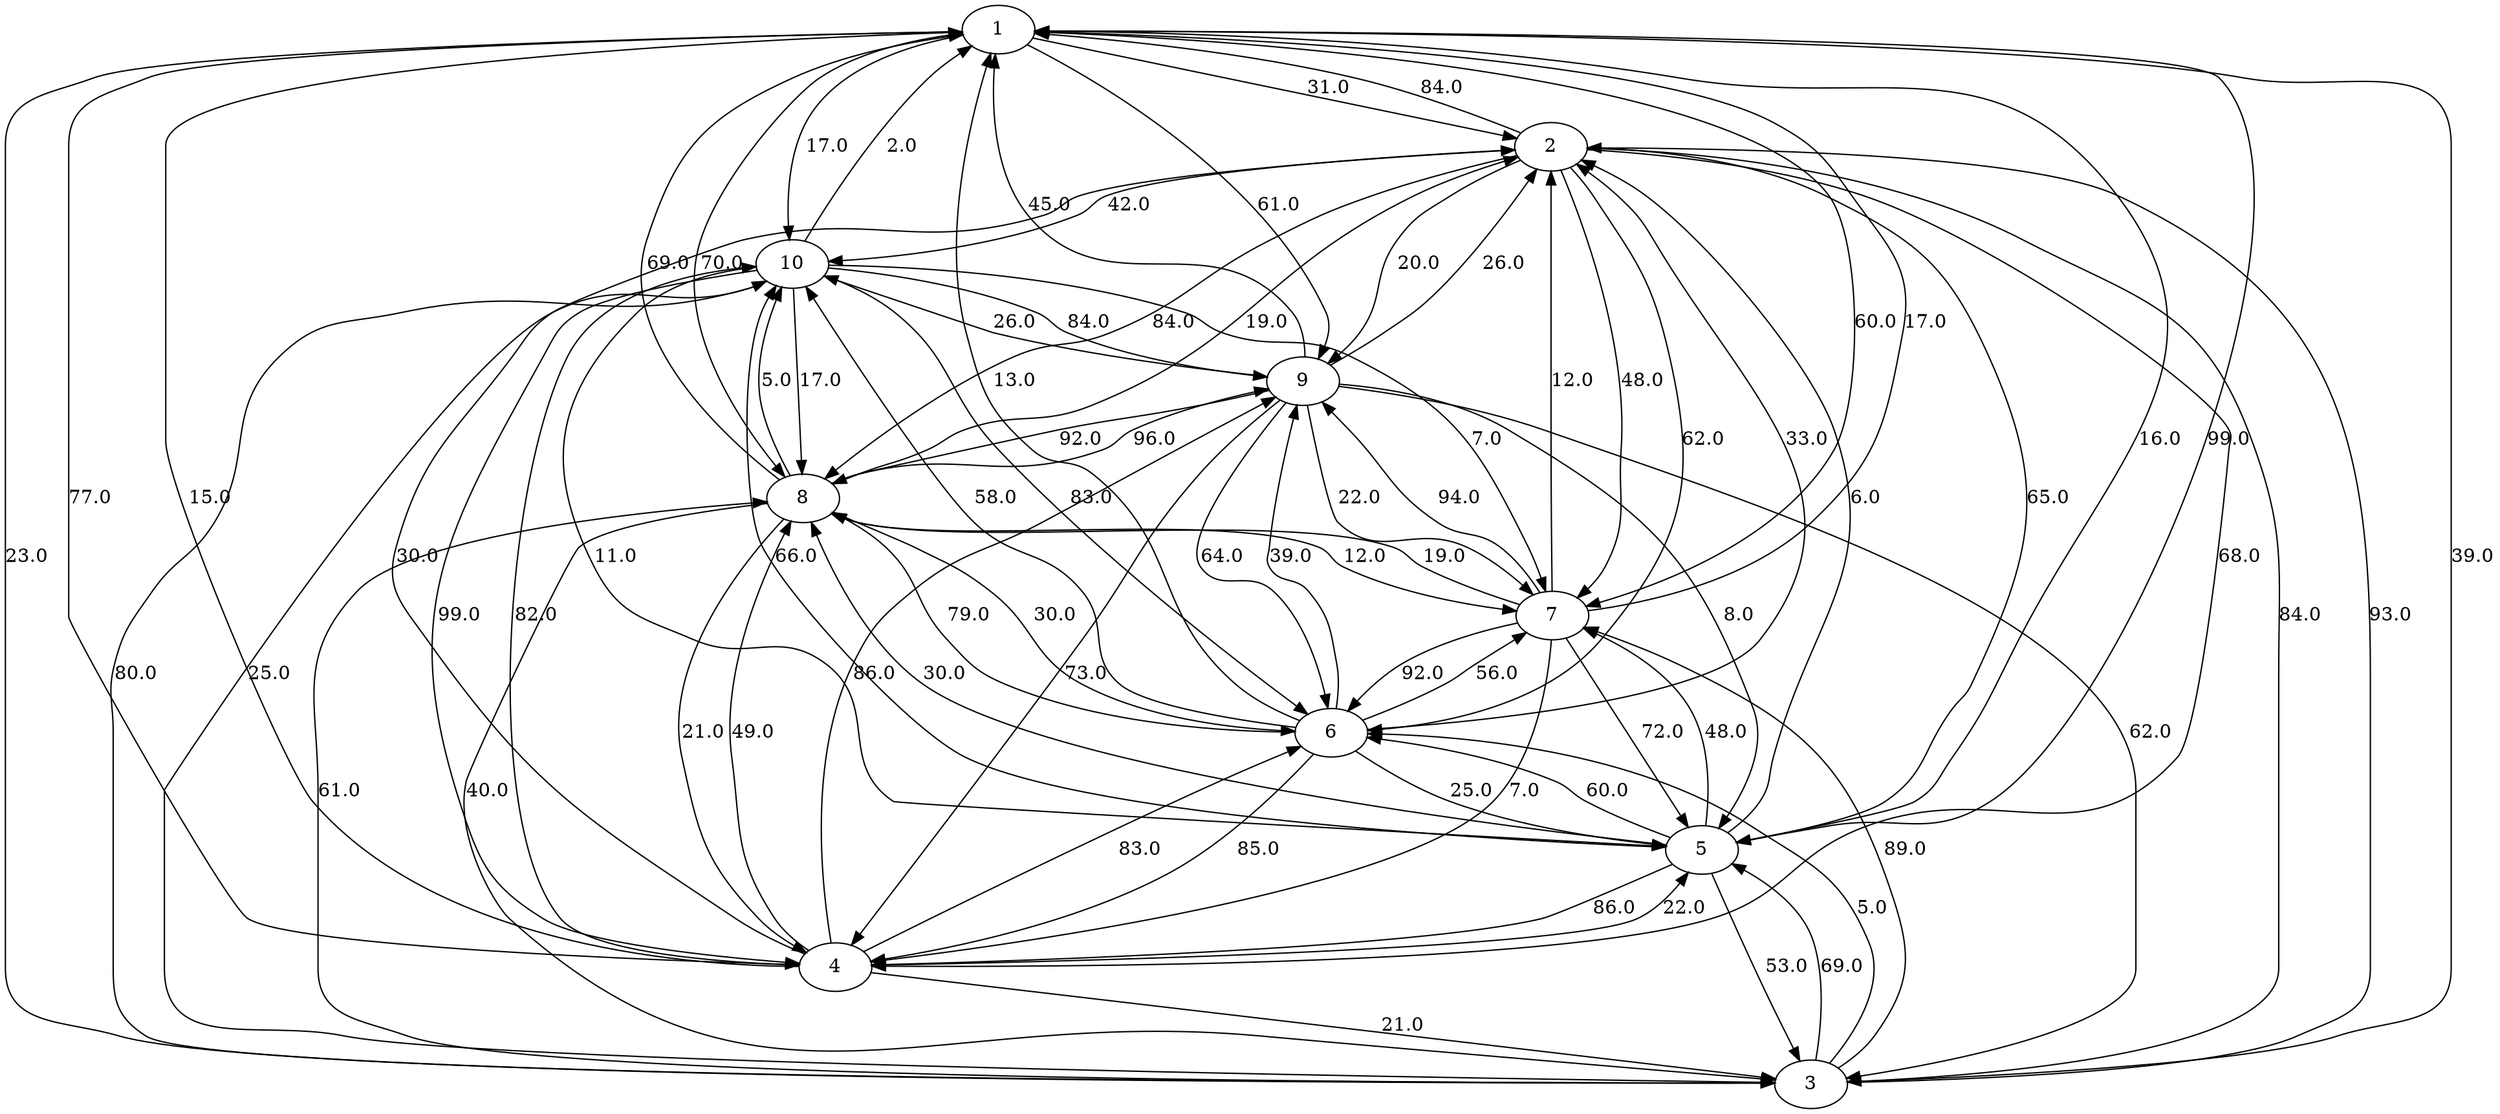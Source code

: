 strict digraph G {
  1 [ label="1" ];
  2 [ label="2" ];
  3 [ label="3" ];
  4 [ label="4" ];
  5 [ label="5" ];
  6 [ label="6" ];
  7 [ label="7" ];
  8 [ label="8" ];
  9 [ label="9" ];
  10 [ label="10" ];
  10 -> 6 [ label="83.0" ];
  7 -> 9 [ label="94.0" ];
  10 -> 3 [ label="80.0" ];
  1 -> 8 [ label="70.0" ];
  2 -> 9 [ label="20.0" ];
  3 -> 10 [ label="25.0" ];
  1 -> 9 [ label="61.0" ];
  10 -> 7 [ label="7.0" ];
  6 -> 1 [ label="13.0" ];
  7 -> 4 [ label="7.0" ];
  2 -> 7 [ label="48.0" ];
  10 -> 5 [ label="11.0" ];
  2 -> 5 [ label="65.0" ];
  7 -> 6 [ label="92.0" ];
  3 -> 2 [ label="93.0" ];
  3 -> 7 [ label="89.0" ];
  2 -> 4 [ label="68.0" ];
  3 -> 5 [ label="69.0" ];
  1 -> 10 [ label="17.0" ];
  2 -> 6 [ label="62.0" ];
  9 -> 1 [ label="45.0" ];
  7 -> 5 [ label="72.0" ];
  5 -> 3 [ label="53.0" ];
  9 -> 8 [ label="92.0" ];
  4 -> 8 [ label="49.0" ];
  7 -> 2 [ label="12.0" ];
  5 -> 1 [ label="99.0" ];
  4 -> 10 [ label="82.0" ];
  6 -> 10 [ label="58.0" ];
  1 -> 4 [ label="77.0" ];
  4 -> 3 [ label="21.0" ];
  9 -> 3 [ label="62.0" ];
  9 -> 10 [ label="26.0" ];
  3 -> 6 [ label="5.0" ];
  10 -> 9 [ label="84.0" ];
  9 -> 2 [ label="26.0" ];
  10 -> 4 [ label="99.0" ];
  1 -> 5 [ label="16.0" ];
  4 -> 1 [ label="15.0" ];
  4 -> 2 [ label="30.0" ];
  5 -> 7 [ label="48.0" ];
  1 -> 7 [ label="60.0" ];
  4 -> 6 [ label="83.0" ];
  8 -> 2 [ label="19.0" ];
  5 -> 4 [ label="86.0" ];
  4 -> 9 [ label="86.0" ];
  10 -> 8 [ label="17.0" ];
  10 -> 1 [ label="2.0" ];
  7 -> 1 [ label="17.0" ];
  7 -> 8 [ label="19.0" ];
  8 -> 10 [ label="5.0" ];
  6 -> 8 [ label="79.0" ];
  3 -> 8 [ label="61.0" ];
  2 -> 3 [ label="84.0" ];
  8 -> 7 [ label="12.0" ];
  9 -> 4 [ label="73.0" ];
  1 -> 2 [ label="31.0" ];
  6 -> 2 [ label="33.0" ];
  3 -> 1 [ label="39.0" ];
  2 -> 10 [ label="42.0" ];
  9 -> 5 [ label="8.0" ];
  9 -> 6 [ label="64.0" ];
  5 -> 6 [ label="60.0" ];
  1 -> 3 [ label="23.0" ];
  2 -> 1 [ label="84.0" ];
  9 -> 7 [ label="22.0" ];
  8 -> 3 [ label="40.0" ];
  6 -> 7 [ label="56.0" ];
  8 -> 6 [ label="30.0" ];
  5 -> 2 [ label="6.0" ];
  6 -> 9 [ label="39.0" ];
  5 -> 8 [ label="30.0" ];
  8 -> 4 [ label="21.0" ];
  8 -> 1 [ label="69.0" ];
  6 -> 5 [ label="25.0" ];
  5 -> 10 [ label="66.0" ];
  2 -> 8 [ label="84.0" ];
  4 -> 5 [ label="22.0" ];
  6 -> 4 [ label="85.0" ];
  8 -> 9 [ label="96.0" ];
}
